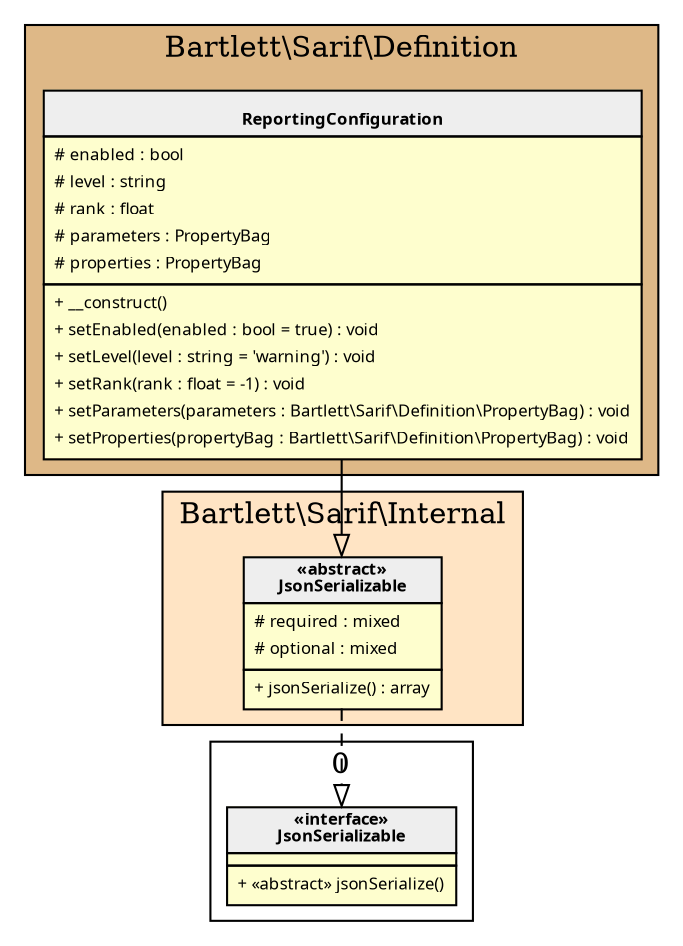digraph {
  graph [name="G" overlap="false" rankdir="TB" bgcolor="transparent"]
  node [fontname="Verdana" fontsize=8 shape="none" margin=0 fillcolor="#FEFECE" style="filled"]
  edge [fontname="Verdana" fontsize=8]
  subgraph cluster_0 {
    graph [bgcolor="BurlyWood"]
    label = "Bartlett\\Sarif\\Definition"
    "Bartlett\\Sarif\\Definition\\ReportingConfiguration" [shape="none" label=<
<table cellspacing="0" border="0" cellborder="1">
    <tr><td bgcolor="#eeeeee"><b><br/>ReportingConfiguration</b></td></tr>
    <tr><td><table border="0" cellspacing="0" cellpadding="2">
    <tr><td align="left"># enabled : bool</td></tr>
    <tr><td align="left"># level : string</td></tr>
    <tr><td align="left"># rank : float</td></tr>
    <tr><td align="left"># parameters : PropertyBag</td></tr>
    <tr><td align="left"># properties : PropertyBag</td></tr>
</table></td></tr>
    <tr><td><table border="0" cellspacing="0" cellpadding="2">
    <tr><td align="left">+ __construct()</td></tr>
    <tr><td align="left">+ setEnabled(enabled : bool = true) : void</td></tr>
    <tr><td align="left">+ setLevel(level : string = 'warning') : void</td></tr>
    <tr><td align="left">+ setRank(rank : float = -1) : void</td></tr>
    <tr><td align="left">+ setParameters(parameters : Bartlett\\Sarif\\Definition\\PropertyBag) : void</td></tr>
    <tr><td align="left">+ setProperties(propertyBag : Bartlett\\Sarif\\Definition\\PropertyBag) : void</td></tr>
</table></td></tr>
</table>>]
  }
  subgraph cluster_1 {
    graph [bgcolor="Bisque"]
    label = "Bartlett\\Sarif\\Internal"
    "Bartlett\\Sarif\\Internal\\JsonSerializable" [shape="none" label=<
<table cellspacing="0" border="0" cellborder="1">
    <tr><td bgcolor="#eeeeee"><b>«abstract»<br/>JsonSerializable</b></td></tr>
    <tr><td><table border="0" cellspacing="0" cellpadding="2">
    <tr><td align="left"># required : mixed</td></tr>
    <tr><td align="left"># optional : mixed</td></tr>
</table></td></tr>
    <tr><td><table border="0" cellspacing="0" cellpadding="2">
    <tr><td align="left">+ jsonSerialize() : array</td></tr>
</table></td></tr>
</table>>]
  }
  subgraph cluster_2 {
    label = 0
    "JsonSerializable" [shape="none" label=<
<table cellspacing="0" border="0" cellborder="1">
    <tr><td bgcolor="#eeeeee"><b>«interface»<br/>JsonSerializable</b></td></tr>
    <tr><td></td></tr>
    <tr><td><table border="0" cellspacing="0" cellpadding="2">
    <tr><td align="left">+ «abstract» jsonSerialize()</td></tr>
</table></td></tr>
</table>>]
  }
  "Bartlett\\Sarif\\Internal\\JsonSerializable" -> "JsonSerializable" [arrowhead="empty" style="dashed"]
  "Bartlett\\Sarif\\Definition\\ReportingConfiguration" -> "Bartlett\\Sarif\\Internal\\JsonSerializable" [arrowhead="empty" style="filled"]
}
